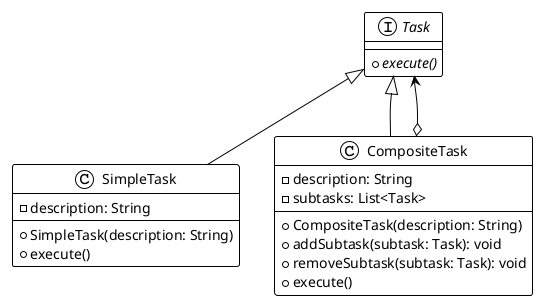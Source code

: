 @startuml
!theme plain

interface Task {
    {abstract} + execute()
}

class SimpleTask {
    - description: String
    + SimpleTask(description: String)
    + execute()
}

class CompositeTask {
    - description: String
    - subtasks: List<Task>
    + CompositeTask(description: String)
    + addSubtask(subtask: Task): void
    + removeSubtask(subtask: Task): void
    + execute()
}

Task <|-- SimpleTask
Task <|-- CompositeTask
Task <--o CompositeTask

@enduml

